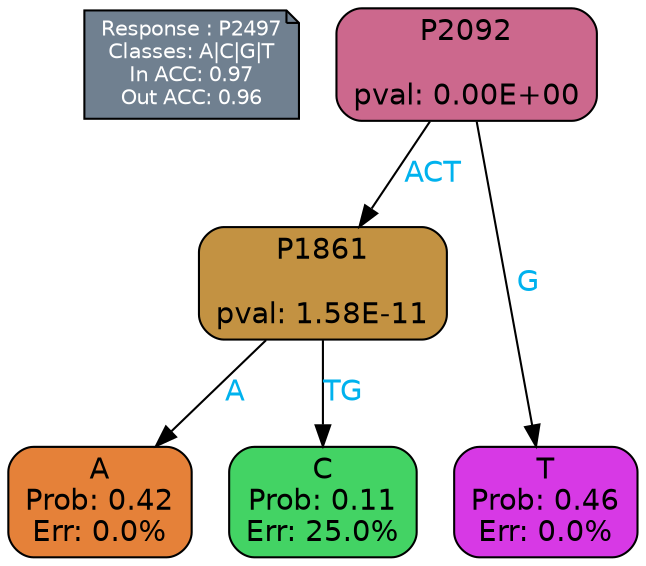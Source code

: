 digraph Tree {
node [shape=box, style="filled, rounded", color="black", fontname=helvetica] ;
graph [ranksep=equally, splines=polylines, bgcolor=transparent, dpi=600] ;
edge [fontname=helvetica] ;
LEGEND [label="Response : P2497
Classes: A|C|G|T
In ACC: 0.97
Out ACC: 0.96
",shape=note,align=left,style=filled,fillcolor="slategray",fontcolor="white",fontsize=10];1 [label="P2092

pval: 0.00E+00", fillcolor="#cc688d"] ;
2 [label="P1861

pval: 1.58E-11", fillcolor="#c39242"] ;
3 [label="A
Prob: 0.42
Err: 0.0%", fillcolor="#e58139"] ;
4 [label="C
Prob: 0.11
Err: 25.0%", fillcolor="#43d364"] ;
5 [label="T
Prob: 0.46
Err: 0.0%", fillcolor="#d739e5"] ;
1 -> 2 [label="ACT",fontcolor=deepskyblue2] ;
1 -> 5 [label="G",fontcolor=deepskyblue2] ;
2 -> 3 [label="A",fontcolor=deepskyblue2] ;
2 -> 4 [label="TG",fontcolor=deepskyblue2] ;
{rank = same; 3;4;5;}{rank = same; LEGEND;1;}}